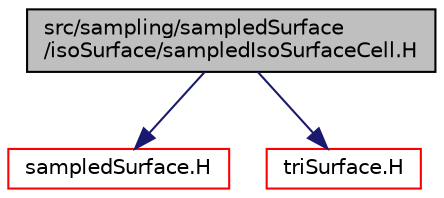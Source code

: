 digraph "src/sampling/sampledSurface/isoSurface/sampledIsoSurfaceCell.H"
{
  bgcolor="transparent";
  edge [fontname="Helvetica",fontsize="10",labelfontname="Helvetica",labelfontsize="10"];
  node [fontname="Helvetica",fontsize="10",shape=record];
  Node1 [label="src/sampling/sampledSurface\l/isoSurface/sampledIsoSurfaceCell.H",height=0.2,width=0.4,color="black", fillcolor="grey75", style="filled", fontcolor="black"];
  Node1 -> Node2 [color="midnightblue",fontsize="10",style="solid",fontname="Helvetica"];
  Node2 [label="sampledSurface.H",height=0.2,width=0.4,color="red",URL="$a09735.html"];
  Node1 -> Node3 [color="midnightblue",fontsize="10",style="solid",fontname="Helvetica"];
  Node3 [label="triSurface.H",height=0.2,width=0.4,color="red",URL="$a10522.html"];
}
